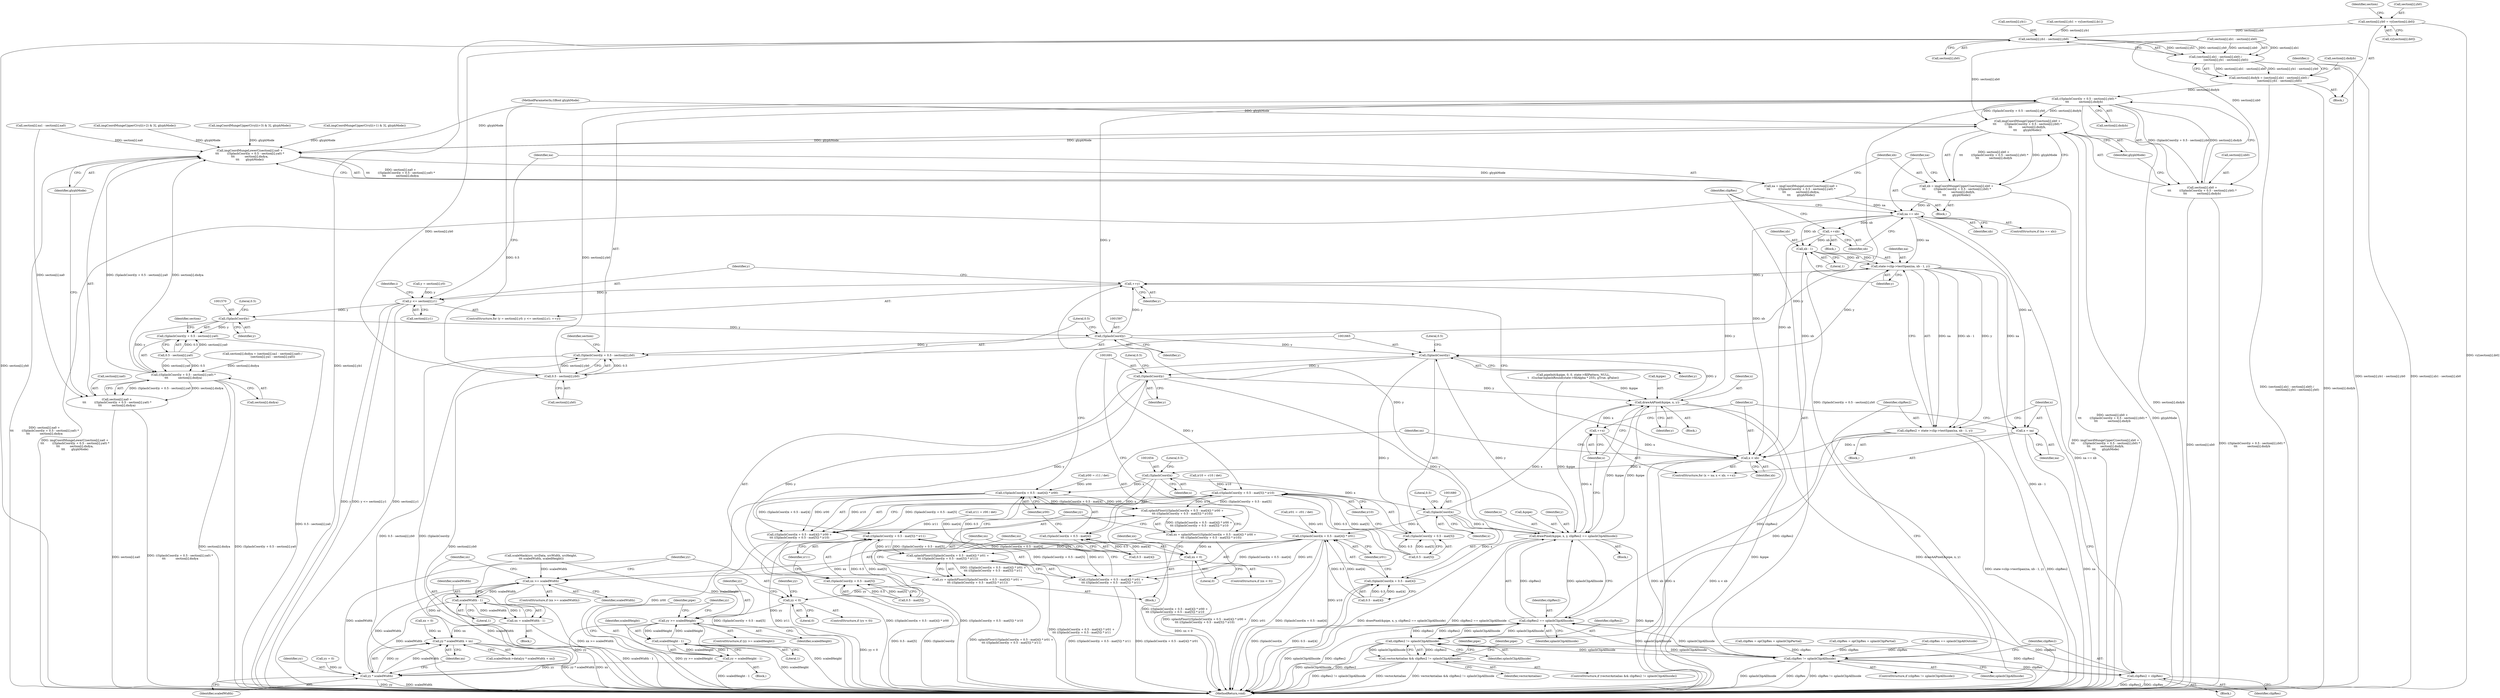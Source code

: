 digraph "0_poppler_a9b8ab4657dec65b8b86c225d12c533ad7e984e2@array" {
"1001355" [label="(Call,section[i].yb0 = vy[section[i].ib0])"];
"1001441" [label="(Call,section[i].yb1 - section[i].yb0)"];
"1001429" [label="(Call,(section[i].xb1 - section[i].xb0) /\n                       (section[i].yb1 - section[i].yb0))"];
"1001423" [label="(Call,section[i].dxdyb = (section[i].xb1 - section[i].xb0) /\n                       (section[i].yb1 - section[i].yb0))"];
"1001594" [label="(Call,((SplashCoord)y + 0.5 - section[i].yb0) *\n\t\t\t           section[i].dxdyb)"];
"1001587" [label="(Call,imgCoordMungeUpperC(section[i].xb0 +\n\t\t\t         ((SplashCoord)y + 0.5 - section[i].yb0) *\n\t\t\t           section[i].dxdyb,\n\t\t\t       glyphMode))"];
"1001560" [label="(Call,imgCoordMungeLowerC(section[i].xa0 +\n\t\t\t         ((SplashCoord)y + 0.5 - section[i].ya0) *\n\t\t\t           section[i].dxdya,\n\t\t\t       glyphMode))"];
"1001558" [label="(Call,xa = imgCoordMungeLowerC(section[i].xa0 +\n\t\t\t         ((SplashCoord)y + 0.5 - section[i].ya0) *\n\t\t\t           section[i].dxdya,\n\t\t\t       glyphMode))"];
"1001613" [label="(Call,xa == xb)"];
"1001617" [label="(Call,++xb)"];
"1001628" [label="(Call,xb - 1)"];
"1001626" [label="(Call,state->clip->testSpan(xa, xb - 1, y))"];
"1001555" [label="(Call,++y)"];
"1001548" [label="(Call,y <= section[i].y1)"];
"1001569" [label="(Call,(SplashCoord)y)"];
"1001567" [label="(Call,((SplashCoord)y + 0.5 - section[i].ya0) *\n\t\t\t           section[i].dxdya)"];
"1001561" [label="(Call,section[i].xa0 +\n\t\t\t         ((SplashCoord)y + 0.5 - section[i].ya0) *\n\t\t\t           section[i].dxdya)"];
"1001568" [label="(Call,(SplashCoord)y + 0.5 - section[i].ya0)"];
"1001596" [label="(Call,(SplashCoord)y)"];
"1001595" [label="(Call,(SplashCoord)y + 0.5 - section[i].yb0)"];
"1001664" [label="(Call,(SplashCoord)y)"];
"1001662" [label="(Call,((SplashCoord)y + 0.5 - mat[5]) * ir10)"];
"1001649" [label="(Call,splashFloor(((SplashCoord)x + 0.5 - mat[4]) * ir00 +\n\t\t\t ((SplashCoord)y + 0.5 - mat[5]) * ir10))"];
"1001647" [label="(Call,xx = splashFloor(((SplashCoord)x + 0.5 - mat[4]) * ir00 +\n\t\t\t ((SplashCoord)y + 0.5 - mat[5]) * ir10))"];
"1001700" [label="(Call,xx < 0)"];
"1001709" [label="(Call,xx >= scaledWidth)"];
"1001715" [label="(Call,scaledWidth - 1)"];
"1001713" [label="(Call,xx = scaledWidth - 1)"];
"1001745" [label="(Call,yy * scaledWidth + xx)"];
"1001746" [label="(Call,yy * scaledWidth)"];
"1001650" [label="(Call,((SplashCoord)x + 0.5 - mat[4]) * ir00 +\n\t\t\t ((SplashCoord)y + 0.5 - mat[5]) * ir10)"];
"1001663" [label="(Call,(SplashCoord)y + 0.5 - mat[5])"];
"1001690" [label="(Call,(SplashCoord)y)"];
"1001688" [label="(Call,((SplashCoord)y + 0.5 - mat[5]) * ir11)"];
"1001675" [label="(Call,splashFloor(((SplashCoord)x + 0.5 - mat[4]) * ir01 +\n\t\t\t ((SplashCoord)y + 0.5 - mat[5]) * ir11))"];
"1001673" [label="(Call,yy = splashFloor(((SplashCoord)x + 0.5 - mat[4]) * ir01 +\n\t\t\t ((SplashCoord)y + 0.5 - mat[5]) * ir11))"];
"1001719" [label="(Call,yy < 0)"];
"1001728" [label="(Call,yy >= scaledHeight)"];
"1001734" [label="(Call,scaledHeight - 1)"];
"1001732" [label="(Call,yy = scaledHeight - 1)"];
"1001676" [label="(Call,((SplashCoord)x + 0.5 - mat[4]) * ir01 +\n\t\t\t ((SplashCoord)y + 0.5 - mat[5]) * ir11)"];
"1001689" [label="(Call,(SplashCoord)y + 0.5 - mat[5])"];
"1001757" [label="(Call,drawAAPixel(&pipe, x, y))"];
"1001644" [label="(Call,++x)"];
"1001641" [label="(Call,x < xb)"];
"1001653" [label="(Call,(SplashCoord)x)"];
"1001651" [label="(Call,((SplashCoord)x + 0.5 - mat[4]) * ir00)"];
"1001652" [label="(Call,(SplashCoord)x + 0.5 - mat[4])"];
"1001679" [label="(Call,(SplashCoord)x)"];
"1001677" [label="(Call,((SplashCoord)x + 0.5 - mat[4]) * ir01)"];
"1001678" [label="(Call,(SplashCoord)x + 0.5 - mat[4])"];
"1001764" [label="(Call,drawPixel(&pipe, x, y, clipRes2 == splashClipAllInside))"];
"1001624" [label="(Call,clipRes2 = state->clip->testSpan(xa, xb - 1, y))"];
"1001753" [label="(Call,clipRes2 != splashClipAllInside)"];
"1001620" [label="(Call,clipRes != splashClipAllInside)"];
"1001634" [label="(Call,clipRes2 = clipRes)"];
"1001769" [label="(Call,clipRes2 == splashClipAllInside)"];
"1001751" [label="(Call,vectorAntialias && clipRes2 != splashClipAllInside)"];
"1001638" [label="(Call,x = xa)"];
"1001585" [label="(Call,xb = imgCoordMungeUpperC(section[i].xb0 +\n\t\t\t         ((SplashCoord)y + 0.5 - section[i].yb0) *\n\t\t\t           section[i].dxdyb,\n\t\t\t       glyphMode))"];
"1001588" [label="(Call,section[i].xb0 +\n\t\t\t         ((SplashCoord)y + 0.5 - section[i].yb0) *\n\t\t\t           section[i].dxdyb)"];
"1001599" [label="(Call,0.5 - section[i].yb0)"];
"1001736" [label="(Literal,1)"];
"1001681" [label="(Identifier,x)"];
"1001687" [label="(Identifier,ir01)"];
"1001718" [label="(ControlStructure,if (yy < 0))"];
"1001682" [label="(Call,0.5 - mat[4])"];
"1001673" [label="(Call,yy = splashFloor(((SplashCoord)x + 0.5 - mat[4]) * ir01 +\n\t\t\t ((SplashCoord)y + 0.5 - mat[5]) * ir11))"];
"1001598" [label="(Identifier,y)"];
"1001730" [label="(Identifier,scaledHeight)"];
"1001371" [label="(Identifier,section)"];
"1001557" [label="(Block,)"];
"1001663" [label="(Call,(SplashCoord)y + 0.5 - mat[5])"];
"1001644" [label="(Call,++x)"];
"1001679" [label="(Call,(SplashCoord)x)"];
"1001430" [label="(Call,section[i].xb1 - section[i].xb0)"];
"1001615" [label="(Identifier,xb)"];
"1001629" [label="(Identifier,xb)"];
"1001733" [label="(Identifier,yy)"];
"1000594" [label="(Call,ir00 = r11 / det)"];
"1001694" [label="(Literal,0.5)"];
"1001573" [label="(Literal,0.5)"];
"1000611" [label="(Call,ir11 = r00 / det)"];
"1001724" [label="(Identifier,yy)"];
"1001752" [label="(Identifier,vectorAntialias)"];
"1001579" [label="(Call,section[i].dxdya)"];
"1001555" [label="(Call,++y)"];
"1001741" [label="(Call,scaledMask->data[yy * scaledWidth + xx])"];
"1001719" [label="(Call,yy < 0)"];
"1001674" [label="(Identifier,yy)"];
"1001735" [label="(Identifier,scaledHeight)"];
"1001620" [label="(Call,clipRes != splashClipAllInside)"];
"1001562" [label="(Call,section[i].xa0)"];
"1001639" [label="(Identifier,x)"];
"1001143" [label="(Call,imgCoordMungeUpperC(vy[(i+1) & 3], glyphMode))"];
"1001651" [label="(Call,((SplashCoord)x + 0.5 - mat[4]) * ir00)"];
"1001750" [label="(ControlStructure,if (vectorAntialias && clipRes2 != splashClipAllInside))"];
"1001759" [label="(Identifier,pipe)"];
"1001381" [label="(Call,section[i].yb1 = vy[section[i].ib1])"];
"1001767" [label="(Identifier,x)"];
"1001525" [label="(Call,clipRes = opClipRes = splashClipPartial)"];
"1001672" [label="(Identifier,ir10)"];
"1001611" [label="(Identifier,glyphMode)"];
"1001657" [label="(Literal,0.5)"];
"1001614" [label="(Identifier,xa)"];
"1001649" [label="(Call,splashFloor(((SplashCoord)x + 0.5 - mat[4]) * ir00 +\n\t\t\t ((SplashCoord)y + 0.5 - mat[5]) * ir10))"];
"1001693" [label="(Call,0.5 - mat[5])"];
"1001423" [label="(Call,section[i].dxdyb = (section[i].xb1 - section[i].xb0) /\n                       (section[i].yb1 - section[i].yb0))"];
"1001621" [label="(Identifier,clipRes)"];
"1001647" [label="(Call,xx = splashFloor(((SplashCoord)x + 0.5 - mat[4]) * ir00 +\n\t\t\t ((SplashCoord)y + 0.5 - mat[5]) * ir10))"];
"1001753" [label="(Call,clipRes2 != splashClipAllInside)"];
"1001765" [label="(Call,&pipe)"];
"1001761" [label="(Identifier,y)"];
"1001646" [label="(Block,)"];
"1001548" [label="(Call,y <= section[i].y1)"];
"1000106" [label="(MethodParameterIn,GBool glyphMode)"];
"1001731" [label="(Block,)"];
"1001677" [label="(Call,((SplashCoord)x + 0.5 - mat[4]) * ir01)"];
"1001585" [label="(Call,xb = imgCoordMungeUpperC(section[i].xb0 +\n\t\t\t         ((SplashCoord)y + 0.5 - section[i].yb0) *\n\t\t\t           section[i].dxdyb,\n\t\t\t       glyphMode))"];
"1001714" [label="(Identifier,xx)"];
"1000599" [label="(Call,ir01 = -r01 / det)"];
"1001729" [label="(Identifier,yy)"];
"1001688" [label="(Call,((SplashCoord)y + 0.5 - mat[5]) * ir11)"];
"1001754" [label="(Identifier,clipRes2)"];
"1001441" [label="(Call,section[i].yb1 - section[i].yb0)"];
"1001627" [label="(Identifier,xa)"];
"1001633" [label="(Block,)"];
"1001624" [label="(Call,clipRes2 = state->clip->testSpan(xa, xb - 1, y))"];
"1001745" [label="(Call,yy * scaledWidth + xx)"];
"1001668" [label="(Literal,0.5)"];
"1001768" [label="(Identifier,y)"];
"1001760" [label="(Identifier,x)"];
"1001630" [label="(Literal,1)"];
"1001662" [label="(Call,((SplashCoord)y + 0.5 - mat[5]) * ir10)"];
"1001556" [label="(Identifier,y)"];
"1001690" [label="(Call,(SplashCoord)y)"];
"1001612" [label="(ControlStructure,if (xa == xb))"];
"1001540" [label="(ControlStructure,for (y = section[i].y0; y <= section[i].y1; ++y))"];
"1001401" [label="(Call,section[i].xa1 - section[i].xa0)"];
"1000605" [label="(Call,ir10 = -r10 / det)"];
"1001356" [label="(Call,section[i].yb0)"];
"1001596" [label="(Call,(SplashCoord)y)"];
"1001675" [label="(Call,splashFloor(((SplashCoord)x + 0.5 - mat[4]) * ir01 +\n\t\t\t ((SplashCoord)y + 0.5 - mat[5]) * ir11))"];
"1001608" [label="(Identifier,section)"];
"1001572" [label="(Call,0.5 - section[i].ya0)"];
"1001599" [label="(Call,0.5 - section[i].yb0)"];
"1001727" [label="(ControlStructure,if (yy >= scaledHeight))"];
"1001702" [label="(Literal,0)"];
"1001739" [label="(Identifier,pipe)"];
"1001569" [label="(Call,(SplashCoord)y)"];
"1001748" [label="(Identifier,scaledWidth)"];
"1001661" [label="(Identifier,ir00)"];
"1001667" [label="(Call,0.5 - mat[5])"];
"1001394" [label="(Call,section[i].dxdya = (section[i].xa1 - section[i].xa0) /\n                       (section[i].ya1 - section[i].ya0))"];
"1001638" [label="(Call,x = xa)"];
"1001642" [label="(Identifier,x)"];
"1001757" [label="(Call,drawAAPixel(&pipe, x, y))"];
"1001452" [label="(Call,pipeInit(&pipe, 0, 0, state->fillPattern, NULL,\n\t   (Guchar)splashRound(state->fillAlpha * 255), gTrue, gFalse))"];
"1001653" [label="(Call,(SplashCoord)x)"];
"1001713" [label="(Call,xx = scaledWidth - 1)"];
"1001749" [label="(Identifier,xx)"];
"1001648" [label="(Identifier,xx)"];
"1001559" [label="(Identifier,xa)"];
"1001289" [label="(Block,)"];
"1001581" [label="(Identifier,section)"];
"1001705" [label="(Identifier,xx)"];
"1001676" [label="(Call,((SplashCoord)x + 0.5 - mat[4]) * ir01 +\n\t\t\t ((SplashCoord)y + 0.5 - mat[5]) * ir11)"];
"1001625" [label="(Identifier,clipRes2)"];
"1001601" [label="(Call,section[i].yb0)"];
"1001634" [label="(Call,clipRes2 = clipRes)"];
"1001626" [label="(Call,state->clip->testSpan(xa, xb - 1, y))"];
"1001716" [label="(Identifier,scaledWidth)"];
"1001619" [label="(ControlStructure,if (clipRes != splashClipAllInside))"];
"1001770" [label="(Identifier,clipRes2)"];
"1001701" [label="(Identifier,xx)"];
"1001637" [label="(ControlStructure,for (x = xa; x < xb; ++x))"];
"1000341" [label="(Call,clipRes == splashClipAllOutside)"];
"1001747" [label="(Identifier,yy)"];
"1001755" [label="(Identifier,splashClipAllInside)"];
"1001678" [label="(Call,(SplashCoord)x + 0.5 - mat[4])"];
"1001704" [label="(Call,xx = 0)"];
"1001429" [label="(Call,(section[i].xb1 - section[i].xb0) /\n                       (section[i].yb1 - section[i].yb0))"];
"1001622" [label="(Identifier,splashClipAllInside)"];
"1001558" [label="(Call,xa = imgCoordMungeLowerC(section[i].xa0 +\n\t\t\t         ((SplashCoord)y + 0.5 - section[i].ya0) *\n\t\t\t           section[i].dxdya,\n\t\t\t       glyphMode))"];
"1001715" [label="(Call,scaledWidth - 1)"];
"1001652" [label="(Call,(SplashCoord)x + 0.5 - mat[4])"];
"1001600" [label="(Literal,0.5)"];
"1001728" [label="(Call,yy >= scaledHeight)"];
"1001769" [label="(Call,clipRes2 == splashClipAllInside)"];
"1001595" [label="(Call,(SplashCoord)y + 0.5 - section[i].yb0)"];
"1000719" [label="(Call,imgCoordMungeUpperC(vy[(i+2) & 3], glyphMode))"];
"1001538" [label="(Identifier,i)"];
"1001571" [label="(Identifier,y)"];
"1001720" [label="(Identifier,yy)"];
"1001655" [label="(Identifier,x)"];
"1001606" [label="(Call,section[i].dxdyb)"];
"1001355" [label="(Call,section[i].yb0 = vy[section[i].ib0])"];
"1001732" [label="(Call,yy = scaledHeight - 1)"];
"1001708" [label="(ControlStructure,if (xx >= scaledWidth))"];
"1001692" [label="(Identifier,y)"];
"1001734" [label="(Call,scaledHeight - 1)"];
"1001656" [label="(Call,0.5 - mat[4])"];
"1001751" [label="(Call,vectorAntialias && clipRes2 != splashClipAllInside)"];
"1001635" [label="(Identifier,clipRes2)"];
"1001640" [label="(Identifier,xa)"];
"1001541" [label="(Call,y = section[i].y0)"];
"1001567" [label="(Call,((SplashCoord)y + 0.5 - section[i].ya0) *\n\t\t\t           section[i].dxdya)"];
"1001710" [label="(Identifier,xx)"];
"1001618" [label="(Identifier,xb)"];
"1001698" [label="(Identifier,ir11)"];
"1001763" [label="(Block,)"];
"1001636" [label="(Identifier,clipRes)"];
"1001683" [label="(Literal,0.5)"];
"1001712" [label="(Block,)"];
"1001584" [label="(Identifier,glyphMode)"];
"1001758" [label="(Call,&pipe)"];
"1001643" [label="(Identifier,xb)"];
"1001568" [label="(Call,(SplashCoord)y + 0.5 - section[i].ya0)"];
"1001764" [label="(Call,drawPixel(&pipe, x, y, clipRes2 == splashClipAllInside))"];
"1001586" [label="(Identifier,xb)"];
"1001709" [label="(Call,xx >= scaledWidth)"];
"1001361" [label="(Call,vy[section[i].ib0])"];
"1001628" [label="(Call,xb - 1)"];
"1001700" [label="(Call,xx < 0)"];
"1001589" [label="(Call,section[i].xb0)"];
"1001717" [label="(Literal,1)"];
"1001550" [label="(Call,section[i].y1)"];
"1001699" [label="(ControlStructure,if (xx < 0))"];
"1001447" [label="(Call,section[i].yb0)"];
"1001442" [label="(Call,section[i].yb1)"];
"1001631" [label="(Identifier,y)"];
"1001588" [label="(Call,section[i].xb0 +\n\t\t\t         ((SplashCoord)y + 0.5 - section[i].yb0) *\n\t\t\t           section[i].dxdyb)"];
"1001499" [label="(Call,clipRes = opClipRes = splashClipPartial)"];
"1001766" [label="(Identifier,pipe)"];
"1001587" [label="(Call,imgCoordMungeUpperC(section[i].xb0 +\n\t\t\t         ((SplashCoord)y + 0.5 - section[i].yb0) *\n\t\t\t           section[i].dxdyb,\n\t\t\t       glyphMode))"];
"1001613" [label="(Call,xa == xb)"];
"1001746" [label="(Call,yy * scaledWidth)"];
"1001723" [label="(Call,yy = 0)"];
"1001711" [label="(Identifier,scaledWidth)"];
"1001774" [label="(MethodReturn,void)"];
"1001641" [label="(Call,x < xb)"];
"1000618" [label="(Call,scaleMask(src, srcData, srcWidth, srcHeight,\n \t\t\t scaledWidth, scaledHeight))"];
"1001594" [label="(Call,((SplashCoord)y + 0.5 - section[i].yb0) *\n\t\t\t           section[i].dxdyb)"];
"1001756" [label="(Block,)"];
"1001288" [label="(Identifier,i)"];
"1001424" [label="(Call,section[i].dxdyb)"];
"1001664" [label="(Call,(SplashCoord)y)"];
"1001650" [label="(Call,((SplashCoord)x + 0.5 - mat[4]) * ir00 +\n\t\t\t ((SplashCoord)y + 0.5 - mat[5]) * ir10)"];
"1001549" [label="(Identifier,y)"];
"1001560" [label="(Call,imgCoordMungeLowerC(section[i].xa0 +\n\t\t\t         ((SplashCoord)y + 0.5 - section[i].ya0) *\n\t\t\t           section[i].dxdya,\n\t\t\t       glyphMode))"];
"1001689" [label="(Call,(SplashCoord)y + 0.5 - mat[5])"];
"1001623" [label="(Block,)"];
"1001721" [label="(Literal,0)"];
"1001771" [label="(Identifier,splashClipAllInside)"];
"1001561" [label="(Call,section[i].xa0 +\n\t\t\t         ((SplashCoord)y + 0.5 - section[i].ya0) *\n\t\t\t           section[i].dxdya)"];
"1001645" [label="(Identifier,x)"];
"1001617" [label="(Call,++xb)"];
"1001012" [label="(Call,imgCoordMungeUpperC(vy[(i+3) & 3], glyphMode))"];
"1001616" [label="(Block,)"];
"1001666" [label="(Identifier,y)"];
"1001355" -> "1001289"  [label="AST: "];
"1001355" -> "1001361"  [label="CFG: "];
"1001356" -> "1001355"  [label="AST: "];
"1001361" -> "1001355"  [label="AST: "];
"1001371" -> "1001355"  [label="CFG: "];
"1001355" -> "1001774"  [label="DDG: vy[section[i].ib0]"];
"1001355" -> "1001441"  [label="DDG: section[i].yb0"];
"1001441" -> "1001429"  [label="AST: "];
"1001441" -> "1001447"  [label="CFG: "];
"1001442" -> "1001441"  [label="AST: "];
"1001447" -> "1001441"  [label="AST: "];
"1001429" -> "1001441"  [label="CFG: "];
"1001441" -> "1001774"  [label="DDG: section[i].yb0"];
"1001441" -> "1001774"  [label="DDG: section[i].yb1"];
"1001441" -> "1001429"  [label="DDG: section[i].yb1"];
"1001441" -> "1001429"  [label="DDG: section[i].yb0"];
"1001381" -> "1001441"  [label="DDG: section[i].yb1"];
"1001441" -> "1001599"  [label="DDG: section[i].yb0"];
"1001429" -> "1001423"  [label="AST: "];
"1001430" -> "1001429"  [label="AST: "];
"1001423" -> "1001429"  [label="CFG: "];
"1001429" -> "1001774"  [label="DDG: section[i].yb1 - section[i].yb0"];
"1001429" -> "1001774"  [label="DDG: section[i].xb1 - section[i].xb0"];
"1001429" -> "1001423"  [label="DDG: section[i].xb1 - section[i].xb0"];
"1001429" -> "1001423"  [label="DDG: section[i].yb1 - section[i].yb0"];
"1001430" -> "1001429"  [label="DDG: section[i].xb1"];
"1001430" -> "1001429"  [label="DDG: section[i].xb0"];
"1001423" -> "1001289"  [label="AST: "];
"1001424" -> "1001423"  [label="AST: "];
"1001288" -> "1001423"  [label="CFG: "];
"1001423" -> "1001774"  [label="DDG: (section[i].xb1 - section[i].xb0) /\n                       (section[i].yb1 - section[i].yb0)"];
"1001423" -> "1001774"  [label="DDG: section[i].dxdyb"];
"1001423" -> "1001594"  [label="DDG: section[i].dxdyb"];
"1001594" -> "1001588"  [label="AST: "];
"1001594" -> "1001606"  [label="CFG: "];
"1001595" -> "1001594"  [label="AST: "];
"1001606" -> "1001594"  [label="AST: "];
"1001588" -> "1001594"  [label="CFG: "];
"1001594" -> "1001774"  [label="DDG: section[i].dxdyb"];
"1001594" -> "1001774"  [label="DDG: (SplashCoord)y + 0.5 - section[i].yb0"];
"1001594" -> "1001587"  [label="DDG: (SplashCoord)y + 0.5 - section[i].yb0"];
"1001594" -> "1001587"  [label="DDG: section[i].dxdyb"];
"1001594" -> "1001588"  [label="DDG: (SplashCoord)y + 0.5 - section[i].yb0"];
"1001594" -> "1001588"  [label="DDG: section[i].dxdyb"];
"1001596" -> "1001594"  [label="DDG: y"];
"1001599" -> "1001594"  [label="DDG: 0.5"];
"1001599" -> "1001594"  [label="DDG: section[i].yb0"];
"1001587" -> "1001585"  [label="AST: "];
"1001587" -> "1001611"  [label="CFG: "];
"1001588" -> "1001587"  [label="AST: "];
"1001611" -> "1001587"  [label="AST: "];
"1001585" -> "1001587"  [label="CFG: "];
"1001587" -> "1001774"  [label="DDG: glyphMode"];
"1001587" -> "1001774"  [label="DDG: section[i].xb0 +\n\t\t\t         ((SplashCoord)y + 0.5 - section[i].yb0) *\n\t\t\t           section[i].dxdyb"];
"1001587" -> "1001560"  [label="DDG: glyphMode"];
"1001587" -> "1001585"  [label="DDG: section[i].xb0 +\n\t\t\t         ((SplashCoord)y + 0.5 - section[i].yb0) *\n\t\t\t           section[i].dxdyb"];
"1001587" -> "1001585"  [label="DDG: glyphMode"];
"1001430" -> "1001587"  [label="DDG: section[i].xb0"];
"1001560" -> "1001587"  [label="DDG: glyphMode"];
"1000106" -> "1001587"  [label="DDG: glyphMode"];
"1001560" -> "1001558"  [label="AST: "];
"1001560" -> "1001584"  [label="CFG: "];
"1001561" -> "1001560"  [label="AST: "];
"1001584" -> "1001560"  [label="AST: "];
"1001558" -> "1001560"  [label="CFG: "];
"1001560" -> "1001774"  [label="DDG: section[i].xa0 +\n\t\t\t         ((SplashCoord)y + 0.5 - section[i].ya0) *\n\t\t\t           section[i].dxdya"];
"1001560" -> "1001558"  [label="DDG: section[i].xa0 +\n\t\t\t         ((SplashCoord)y + 0.5 - section[i].ya0) *\n\t\t\t           section[i].dxdya"];
"1001560" -> "1001558"  [label="DDG: glyphMode"];
"1001401" -> "1001560"  [label="DDG: section[i].xa0"];
"1001567" -> "1001560"  [label="DDG: (SplashCoord)y + 0.5 - section[i].ya0"];
"1001567" -> "1001560"  [label="DDG: section[i].dxdya"];
"1001143" -> "1001560"  [label="DDG: glyphMode"];
"1000719" -> "1001560"  [label="DDG: glyphMode"];
"1001012" -> "1001560"  [label="DDG: glyphMode"];
"1000106" -> "1001560"  [label="DDG: glyphMode"];
"1001558" -> "1001557"  [label="AST: "];
"1001559" -> "1001558"  [label="AST: "];
"1001586" -> "1001558"  [label="CFG: "];
"1001558" -> "1001774"  [label="DDG: imgCoordMungeLowerC(section[i].xa0 +\n\t\t\t         ((SplashCoord)y + 0.5 - section[i].ya0) *\n\t\t\t           section[i].dxdya,\n\t\t\t       glyphMode)"];
"1001558" -> "1001613"  [label="DDG: xa"];
"1001613" -> "1001612"  [label="AST: "];
"1001613" -> "1001615"  [label="CFG: "];
"1001614" -> "1001613"  [label="AST: "];
"1001615" -> "1001613"  [label="AST: "];
"1001618" -> "1001613"  [label="CFG: "];
"1001621" -> "1001613"  [label="CFG: "];
"1001613" -> "1001774"  [label="DDG: xa == xb"];
"1001585" -> "1001613"  [label="DDG: xb"];
"1001613" -> "1001617"  [label="DDG: xb"];
"1001613" -> "1001626"  [label="DDG: xa"];
"1001613" -> "1001628"  [label="DDG: xb"];
"1001613" -> "1001638"  [label="DDG: xa"];
"1001613" -> "1001641"  [label="DDG: xb"];
"1001617" -> "1001616"  [label="AST: "];
"1001617" -> "1001618"  [label="CFG: "];
"1001618" -> "1001617"  [label="AST: "];
"1001621" -> "1001617"  [label="CFG: "];
"1001617" -> "1001628"  [label="DDG: xb"];
"1001617" -> "1001641"  [label="DDG: xb"];
"1001628" -> "1001626"  [label="AST: "];
"1001628" -> "1001630"  [label="CFG: "];
"1001629" -> "1001628"  [label="AST: "];
"1001630" -> "1001628"  [label="AST: "];
"1001631" -> "1001628"  [label="CFG: "];
"1001628" -> "1001626"  [label="DDG: xb"];
"1001628" -> "1001626"  [label="DDG: 1"];
"1001628" -> "1001641"  [label="DDG: xb"];
"1001626" -> "1001624"  [label="AST: "];
"1001626" -> "1001631"  [label="CFG: "];
"1001627" -> "1001626"  [label="AST: "];
"1001631" -> "1001626"  [label="AST: "];
"1001624" -> "1001626"  [label="CFG: "];
"1001626" -> "1001774"  [label="DDG: xb - 1"];
"1001626" -> "1001555"  [label="DDG: y"];
"1001626" -> "1001624"  [label="DDG: xa"];
"1001626" -> "1001624"  [label="DDG: xb - 1"];
"1001626" -> "1001624"  [label="DDG: y"];
"1001596" -> "1001626"  [label="DDG: y"];
"1001626" -> "1001638"  [label="DDG: xa"];
"1001626" -> "1001664"  [label="DDG: y"];
"1001555" -> "1001540"  [label="AST: "];
"1001555" -> "1001556"  [label="CFG: "];
"1001556" -> "1001555"  [label="AST: "];
"1001549" -> "1001555"  [label="CFG: "];
"1001555" -> "1001548"  [label="DDG: y"];
"1001596" -> "1001555"  [label="DDG: y"];
"1001764" -> "1001555"  [label="DDG: y"];
"1001757" -> "1001555"  [label="DDG: y"];
"1001548" -> "1001540"  [label="AST: "];
"1001548" -> "1001550"  [label="CFG: "];
"1001549" -> "1001548"  [label="AST: "];
"1001550" -> "1001548"  [label="AST: "];
"1001559" -> "1001548"  [label="CFG: "];
"1001538" -> "1001548"  [label="CFG: "];
"1001548" -> "1001774"  [label="DDG: y"];
"1001548" -> "1001774"  [label="DDG: y <= section[i].y1"];
"1001548" -> "1001774"  [label="DDG: section[i].y1"];
"1001541" -> "1001548"  [label="DDG: y"];
"1001548" -> "1001569"  [label="DDG: y"];
"1001569" -> "1001568"  [label="AST: "];
"1001569" -> "1001571"  [label="CFG: "];
"1001570" -> "1001569"  [label="AST: "];
"1001571" -> "1001569"  [label="AST: "];
"1001573" -> "1001569"  [label="CFG: "];
"1001569" -> "1001567"  [label="DDG: y"];
"1001569" -> "1001568"  [label="DDG: y"];
"1001569" -> "1001596"  [label="DDG: y"];
"1001567" -> "1001561"  [label="AST: "];
"1001567" -> "1001579"  [label="CFG: "];
"1001568" -> "1001567"  [label="AST: "];
"1001579" -> "1001567"  [label="AST: "];
"1001561" -> "1001567"  [label="CFG: "];
"1001567" -> "1001774"  [label="DDG: section[i].dxdya"];
"1001567" -> "1001774"  [label="DDG: (SplashCoord)y + 0.5 - section[i].ya0"];
"1001567" -> "1001561"  [label="DDG: (SplashCoord)y + 0.5 - section[i].ya0"];
"1001567" -> "1001561"  [label="DDG: section[i].dxdya"];
"1001572" -> "1001567"  [label="DDG: 0.5"];
"1001572" -> "1001567"  [label="DDG: section[i].ya0"];
"1001394" -> "1001567"  [label="DDG: section[i].dxdya"];
"1001562" -> "1001561"  [label="AST: "];
"1001584" -> "1001561"  [label="CFG: "];
"1001561" -> "1001774"  [label="DDG: ((SplashCoord)y + 0.5 - section[i].ya0) *\n\t\t\t           section[i].dxdya"];
"1001561" -> "1001774"  [label="DDG: section[i].xa0"];
"1001401" -> "1001561"  [label="DDG: section[i].xa0"];
"1001568" -> "1001572"  [label="CFG: "];
"1001572" -> "1001568"  [label="AST: "];
"1001581" -> "1001568"  [label="CFG: "];
"1001568" -> "1001774"  [label="DDG: 0.5 - section[i].ya0"];
"1001572" -> "1001568"  [label="DDG: 0.5"];
"1001572" -> "1001568"  [label="DDG: section[i].ya0"];
"1001596" -> "1001595"  [label="AST: "];
"1001596" -> "1001598"  [label="CFG: "];
"1001597" -> "1001596"  [label="AST: "];
"1001598" -> "1001596"  [label="AST: "];
"1001600" -> "1001596"  [label="CFG: "];
"1001596" -> "1001595"  [label="DDG: y"];
"1001596" -> "1001664"  [label="DDG: y"];
"1001595" -> "1001599"  [label="CFG: "];
"1001599" -> "1001595"  [label="AST: "];
"1001608" -> "1001595"  [label="CFG: "];
"1001595" -> "1001774"  [label="DDG: 0.5 - section[i].yb0"];
"1001595" -> "1001774"  [label="DDG: (SplashCoord)y"];
"1001599" -> "1001595"  [label="DDG: 0.5"];
"1001599" -> "1001595"  [label="DDG: section[i].yb0"];
"1001664" -> "1001663"  [label="AST: "];
"1001664" -> "1001666"  [label="CFG: "];
"1001665" -> "1001664"  [label="AST: "];
"1001666" -> "1001664"  [label="AST: "];
"1001668" -> "1001664"  [label="CFG: "];
"1001664" -> "1001662"  [label="DDG: y"];
"1001664" -> "1001663"  [label="DDG: y"];
"1001764" -> "1001664"  [label="DDG: y"];
"1001757" -> "1001664"  [label="DDG: y"];
"1001664" -> "1001690"  [label="DDG: y"];
"1001662" -> "1001650"  [label="AST: "];
"1001662" -> "1001672"  [label="CFG: "];
"1001663" -> "1001662"  [label="AST: "];
"1001672" -> "1001662"  [label="AST: "];
"1001650" -> "1001662"  [label="CFG: "];
"1001662" -> "1001774"  [label="DDG: ir10"];
"1001662" -> "1001649"  [label="DDG: (SplashCoord)y + 0.5 - mat[5]"];
"1001662" -> "1001649"  [label="DDG: ir10"];
"1001662" -> "1001650"  [label="DDG: (SplashCoord)y + 0.5 - mat[5]"];
"1001662" -> "1001650"  [label="DDG: ir10"];
"1001667" -> "1001662"  [label="DDG: 0.5"];
"1001667" -> "1001662"  [label="DDG: mat[5]"];
"1000605" -> "1001662"  [label="DDG: ir10"];
"1001649" -> "1001647"  [label="AST: "];
"1001649" -> "1001650"  [label="CFG: "];
"1001650" -> "1001649"  [label="AST: "];
"1001647" -> "1001649"  [label="CFG: "];
"1001649" -> "1001774"  [label="DDG: ((SplashCoord)x + 0.5 - mat[4]) * ir00 +\n\t\t\t ((SplashCoord)y + 0.5 - mat[5]) * ir10"];
"1001649" -> "1001647"  [label="DDG: ((SplashCoord)x + 0.5 - mat[4]) * ir00 +\n\t\t\t ((SplashCoord)y + 0.5 - mat[5]) * ir10"];
"1001651" -> "1001649"  [label="DDG: (SplashCoord)x + 0.5 - mat[4]"];
"1001651" -> "1001649"  [label="DDG: ir00"];
"1001647" -> "1001646"  [label="AST: "];
"1001648" -> "1001647"  [label="AST: "];
"1001674" -> "1001647"  [label="CFG: "];
"1001647" -> "1001774"  [label="DDG: splashFloor(((SplashCoord)x + 0.5 - mat[4]) * ir00 +\n\t\t\t ((SplashCoord)y + 0.5 - mat[5]) * ir10)"];
"1001647" -> "1001700"  [label="DDG: xx"];
"1001700" -> "1001699"  [label="AST: "];
"1001700" -> "1001702"  [label="CFG: "];
"1001701" -> "1001700"  [label="AST: "];
"1001702" -> "1001700"  [label="AST: "];
"1001705" -> "1001700"  [label="CFG: "];
"1001710" -> "1001700"  [label="CFG: "];
"1001700" -> "1001774"  [label="DDG: xx < 0"];
"1001700" -> "1001709"  [label="DDG: xx"];
"1001709" -> "1001708"  [label="AST: "];
"1001709" -> "1001711"  [label="CFG: "];
"1001710" -> "1001709"  [label="AST: "];
"1001711" -> "1001709"  [label="AST: "];
"1001714" -> "1001709"  [label="CFG: "];
"1001720" -> "1001709"  [label="CFG: "];
"1001709" -> "1001774"  [label="DDG: xx >= scaledWidth"];
"1000618" -> "1001709"  [label="DDG: scaledWidth"];
"1001746" -> "1001709"  [label="DDG: scaledWidth"];
"1001709" -> "1001715"  [label="DDG: scaledWidth"];
"1001709" -> "1001746"  [label="DDG: scaledWidth"];
"1001709" -> "1001745"  [label="DDG: xx"];
"1001715" -> "1001713"  [label="AST: "];
"1001715" -> "1001717"  [label="CFG: "];
"1001716" -> "1001715"  [label="AST: "];
"1001717" -> "1001715"  [label="AST: "];
"1001713" -> "1001715"  [label="CFG: "];
"1001715" -> "1001713"  [label="DDG: scaledWidth"];
"1001715" -> "1001713"  [label="DDG: 1"];
"1001715" -> "1001746"  [label="DDG: scaledWidth"];
"1001713" -> "1001712"  [label="AST: "];
"1001714" -> "1001713"  [label="AST: "];
"1001720" -> "1001713"  [label="CFG: "];
"1001713" -> "1001774"  [label="DDG: scaledWidth - 1"];
"1001713" -> "1001745"  [label="DDG: xx"];
"1001745" -> "1001741"  [label="AST: "];
"1001745" -> "1001749"  [label="CFG: "];
"1001746" -> "1001745"  [label="AST: "];
"1001749" -> "1001745"  [label="AST: "];
"1001741" -> "1001745"  [label="CFG: "];
"1001745" -> "1001774"  [label="DDG: xx"];
"1001745" -> "1001774"  [label="DDG: yy * scaledWidth"];
"1001746" -> "1001745"  [label="DDG: yy"];
"1001746" -> "1001745"  [label="DDG: scaledWidth"];
"1001704" -> "1001745"  [label="DDG: xx"];
"1001746" -> "1001748"  [label="CFG: "];
"1001747" -> "1001746"  [label="AST: "];
"1001748" -> "1001746"  [label="AST: "];
"1001749" -> "1001746"  [label="CFG: "];
"1001746" -> "1001774"  [label="DDG: yy"];
"1001746" -> "1001774"  [label="DDG: scaledWidth"];
"1001723" -> "1001746"  [label="DDG: yy"];
"1001728" -> "1001746"  [label="DDG: yy"];
"1001732" -> "1001746"  [label="DDG: yy"];
"1000618" -> "1001746"  [label="DDG: scaledWidth"];
"1001651" -> "1001650"  [label="AST: "];
"1001650" -> "1001774"  [label="DDG: ((SplashCoord)y + 0.5 - mat[5]) * ir10"];
"1001650" -> "1001774"  [label="DDG: ((SplashCoord)x + 0.5 - mat[4]) * ir00"];
"1001651" -> "1001650"  [label="DDG: (SplashCoord)x + 0.5 - mat[4]"];
"1001651" -> "1001650"  [label="DDG: ir00"];
"1001663" -> "1001667"  [label="CFG: "];
"1001667" -> "1001663"  [label="AST: "];
"1001672" -> "1001663"  [label="CFG: "];
"1001667" -> "1001663"  [label="DDG: 0.5"];
"1001667" -> "1001663"  [label="DDG: mat[5]"];
"1001690" -> "1001689"  [label="AST: "];
"1001690" -> "1001692"  [label="CFG: "];
"1001691" -> "1001690"  [label="AST: "];
"1001692" -> "1001690"  [label="AST: "];
"1001694" -> "1001690"  [label="CFG: "];
"1001690" -> "1001688"  [label="DDG: y"];
"1001690" -> "1001689"  [label="DDG: y"];
"1001690" -> "1001757"  [label="DDG: y"];
"1001690" -> "1001764"  [label="DDG: y"];
"1001688" -> "1001676"  [label="AST: "];
"1001688" -> "1001698"  [label="CFG: "];
"1001689" -> "1001688"  [label="AST: "];
"1001698" -> "1001688"  [label="AST: "];
"1001676" -> "1001688"  [label="CFG: "];
"1001688" -> "1001774"  [label="DDG: (SplashCoord)y + 0.5 - mat[5]"];
"1001688" -> "1001774"  [label="DDG: ir11"];
"1001688" -> "1001675"  [label="DDG: (SplashCoord)y + 0.5 - mat[5]"];
"1001688" -> "1001675"  [label="DDG: ir11"];
"1001688" -> "1001676"  [label="DDG: (SplashCoord)y + 0.5 - mat[5]"];
"1001688" -> "1001676"  [label="DDG: ir11"];
"1001693" -> "1001688"  [label="DDG: 0.5"];
"1001693" -> "1001688"  [label="DDG: mat[5]"];
"1000611" -> "1001688"  [label="DDG: ir11"];
"1001675" -> "1001673"  [label="AST: "];
"1001675" -> "1001676"  [label="CFG: "];
"1001676" -> "1001675"  [label="AST: "];
"1001673" -> "1001675"  [label="CFG: "];
"1001675" -> "1001774"  [label="DDG: ((SplashCoord)x + 0.5 - mat[4]) * ir01 +\n\t\t\t ((SplashCoord)y + 0.5 - mat[5]) * ir11"];
"1001675" -> "1001673"  [label="DDG: ((SplashCoord)x + 0.5 - mat[4]) * ir01 +\n\t\t\t ((SplashCoord)y + 0.5 - mat[5]) * ir11"];
"1001677" -> "1001675"  [label="DDG: (SplashCoord)x + 0.5 - mat[4]"];
"1001677" -> "1001675"  [label="DDG: ir01"];
"1001673" -> "1001646"  [label="AST: "];
"1001674" -> "1001673"  [label="AST: "];
"1001701" -> "1001673"  [label="CFG: "];
"1001673" -> "1001774"  [label="DDG: splashFloor(((SplashCoord)x + 0.5 - mat[4]) * ir01 +\n\t\t\t ((SplashCoord)y + 0.5 - mat[5]) * ir11)"];
"1001673" -> "1001719"  [label="DDG: yy"];
"1001719" -> "1001718"  [label="AST: "];
"1001719" -> "1001721"  [label="CFG: "];
"1001720" -> "1001719"  [label="AST: "];
"1001721" -> "1001719"  [label="AST: "];
"1001724" -> "1001719"  [label="CFG: "];
"1001729" -> "1001719"  [label="CFG: "];
"1001719" -> "1001774"  [label="DDG: yy < 0"];
"1001719" -> "1001728"  [label="DDG: yy"];
"1001728" -> "1001727"  [label="AST: "];
"1001728" -> "1001730"  [label="CFG: "];
"1001729" -> "1001728"  [label="AST: "];
"1001730" -> "1001728"  [label="AST: "];
"1001733" -> "1001728"  [label="CFG: "];
"1001739" -> "1001728"  [label="CFG: "];
"1001728" -> "1001774"  [label="DDG: scaledHeight"];
"1001728" -> "1001774"  [label="DDG: yy >= scaledHeight"];
"1001734" -> "1001728"  [label="DDG: scaledHeight"];
"1000618" -> "1001728"  [label="DDG: scaledHeight"];
"1001728" -> "1001734"  [label="DDG: scaledHeight"];
"1001734" -> "1001732"  [label="AST: "];
"1001734" -> "1001736"  [label="CFG: "];
"1001735" -> "1001734"  [label="AST: "];
"1001736" -> "1001734"  [label="AST: "];
"1001732" -> "1001734"  [label="CFG: "];
"1001734" -> "1001774"  [label="DDG: scaledHeight"];
"1001734" -> "1001732"  [label="DDG: scaledHeight"];
"1001734" -> "1001732"  [label="DDG: 1"];
"1001732" -> "1001731"  [label="AST: "];
"1001733" -> "1001732"  [label="AST: "];
"1001739" -> "1001732"  [label="CFG: "];
"1001732" -> "1001774"  [label="DDG: scaledHeight - 1"];
"1001677" -> "1001676"  [label="AST: "];
"1001676" -> "1001774"  [label="DDG: ((SplashCoord)y + 0.5 - mat[5]) * ir11"];
"1001676" -> "1001774"  [label="DDG: ((SplashCoord)x + 0.5 - mat[4]) * ir01"];
"1001677" -> "1001676"  [label="DDG: (SplashCoord)x + 0.5 - mat[4]"];
"1001677" -> "1001676"  [label="DDG: ir01"];
"1001689" -> "1001693"  [label="CFG: "];
"1001693" -> "1001689"  [label="AST: "];
"1001698" -> "1001689"  [label="CFG: "];
"1001689" -> "1001774"  [label="DDG: 0.5 - mat[5]"];
"1001689" -> "1001774"  [label="DDG: (SplashCoord)y"];
"1001693" -> "1001689"  [label="DDG: 0.5"];
"1001693" -> "1001689"  [label="DDG: mat[5]"];
"1001757" -> "1001756"  [label="AST: "];
"1001757" -> "1001761"  [label="CFG: "];
"1001758" -> "1001757"  [label="AST: "];
"1001760" -> "1001757"  [label="AST: "];
"1001761" -> "1001757"  [label="AST: "];
"1001645" -> "1001757"  [label="CFG: "];
"1001757" -> "1001774"  [label="DDG: &pipe"];
"1001757" -> "1001774"  [label="DDG: drawAAPixel(&pipe, x, y)"];
"1001757" -> "1001644"  [label="DDG: x"];
"1001452" -> "1001757"  [label="DDG: &pipe"];
"1001764" -> "1001757"  [label="DDG: &pipe"];
"1001679" -> "1001757"  [label="DDG: x"];
"1001757" -> "1001764"  [label="DDG: &pipe"];
"1001644" -> "1001637"  [label="AST: "];
"1001644" -> "1001645"  [label="CFG: "];
"1001645" -> "1001644"  [label="AST: "];
"1001642" -> "1001644"  [label="CFG: "];
"1001644" -> "1001641"  [label="DDG: x"];
"1001764" -> "1001644"  [label="DDG: x"];
"1001641" -> "1001637"  [label="AST: "];
"1001641" -> "1001643"  [label="CFG: "];
"1001642" -> "1001641"  [label="AST: "];
"1001643" -> "1001641"  [label="AST: "];
"1001648" -> "1001641"  [label="CFG: "];
"1001556" -> "1001641"  [label="CFG: "];
"1001641" -> "1001774"  [label="DDG: xb"];
"1001641" -> "1001774"  [label="DDG: x"];
"1001641" -> "1001774"  [label="DDG: x < xb"];
"1001638" -> "1001641"  [label="DDG: x"];
"1001641" -> "1001653"  [label="DDG: x"];
"1001653" -> "1001652"  [label="AST: "];
"1001653" -> "1001655"  [label="CFG: "];
"1001654" -> "1001653"  [label="AST: "];
"1001655" -> "1001653"  [label="AST: "];
"1001657" -> "1001653"  [label="CFG: "];
"1001653" -> "1001651"  [label="DDG: x"];
"1001653" -> "1001652"  [label="DDG: x"];
"1001653" -> "1001679"  [label="DDG: x"];
"1001651" -> "1001661"  [label="CFG: "];
"1001652" -> "1001651"  [label="AST: "];
"1001661" -> "1001651"  [label="AST: "];
"1001665" -> "1001651"  [label="CFG: "];
"1001651" -> "1001774"  [label="DDG: ir00"];
"1001656" -> "1001651"  [label="DDG: 0.5"];
"1001656" -> "1001651"  [label="DDG: mat[4]"];
"1000594" -> "1001651"  [label="DDG: ir00"];
"1001652" -> "1001656"  [label="CFG: "];
"1001656" -> "1001652"  [label="AST: "];
"1001661" -> "1001652"  [label="CFG: "];
"1001656" -> "1001652"  [label="DDG: 0.5"];
"1001656" -> "1001652"  [label="DDG: mat[4]"];
"1001679" -> "1001678"  [label="AST: "];
"1001679" -> "1001681"  [label="CFG: "];
"1001680" -> "1001679"  [label="AST: "];
"1001681" -> "1001679"  [label="AST: "];
"1001683" -> "1001679"  [label="CFG: "];
"1001679" -> "1001677"  [label="DDG: x"];
"1001679" -> "1001678"  [label="DDG: x"];
"1001679" -> "1001764"  [label="DDG: x"];
"1001677" -> "1001687"  [label="CFG: "];
"1001678" -> "1001677"  [label="AST: "];
"1001687" -> "1001677"  [label="AST: "];
"1001691" -> "1001677"  [label="CFG: "];
"1001677" -> "1001774"  [label="DDG: (SplashCoord)x + 0.5 - mat[4]"];
"1001677" -> "1001774"  [label="DDG: ir01"];
"1001682" -> "1001677"  [label="DDG: 0.5"];
"1001682" -> "1001677"  [label="DDG: mat[4]"];
"1000599" -> "1001677"  [label="DDG: ir01"];
"1001678" -> "1001682"  [label="CFG: "];
"1001682" -> "1001678"  [label="AST: "];
"1001687" -> "1001678"  [label="CFG: "];
"1001678" -> "1001774"  [label="DDG: 0.5 - mat[4]"];
"1001678" -> "1001774"  [label="DDG: (SplashCoord)x"];
"1001682" -> "1001678"  [label="DDG: 0.5"];
"1001682" -> "1001678"  [label="DDG: mat[4]"];
"1001764" -> "1001763"  [label="AST: "];
"1001764" -> "1001769"  [label="CFG: "];
"1001765" -> "1001764"  [label="AST: "];
"1001767" -> "1001764"  [label="AST: "];
"1001768" -> "1001764"  [label="AST: "];
"1001769" -> "1001764"  [label="AST: "];
"1001645" -> "1001764"  [label="CFG: "];
"1001764" -> "1001774"  [label="DDG: drawPixel(&pipe, x, y, clipRes2 == splashClipAllInside)"];
"1001764" -> "1001774"  [label="DDG: clipRes2 == splashClipAllInside"];
"1001764" -> "1001774"  [label="DDG: &pipe"];
"1001452" -> "1001764"  [label="DDG: &pipe"];
"1001769" -> "1001764"  [label="DDG: clipRes2"];
"1001769" -> "1001764"  [label="DDG: splashClipAllInside"];
"1001624" -> "1001623"  [label="AST: "];
"1001625" -> "1001624"  [label="AST: "];
"1001639" -> "1001624"  [label="CFG: "];
"1001624" -> "1001774"  [label="DDG: state->clip->testSpan(xa, xb - 1, y)"];
"1001624" -> "1001774"  [label="DDG: clipRes2"];
"1001624" -> "1001753"  [label="DDG: clipRes2"];
"1001624" -> "1001769"  [label="DDG: clipRes2"];
"1001753" -> "1001751"  [label="AST: "];
"1001753" -> "1001755"  [label="CFG: "];
"1001754" -> "1001753"  [label="AST: "];
"1001755" -> "1001753"  [label="AST: "];
"1001751" -> "1001753"  [label="CFG: "];
"1001753" -> "1001774"  [label="DDG: splashClipAllInside"];
"1001753" -> "1001774"  [label="DDG: clipRes2"];
"1001753" -> "1001620"  [label="DDG: splashClipAllInside"];
"1001753" -> "1001751"  [label="DDG: clipRes2"];
"1001753" -> "1001751"  [label="DDG: splashClipAllInside"];
"1001634" -> "1001753"  [label="DDG: clipRes2"];
"1001769" -> "1001753"  [label="DDG: clipRes2"];
"1001769" -> "1001753"  [label="DDG: splashClipAllInside"];
"1001620" -> "1001753"  [label="DDG: splashClipAllInside"];
"1001753" -> "1001769"  [label="DDG: clipRes2"];
"1001753" -> "1001769"  [label="DDG: splashClipAllInside"];
"1001620" -> "1001619"  [label="AST: "];
"1001620" -> "1001622"  [label="CFG: "];
"1001621" -> "1001620"  [label="AST: "];
"1001622" -> "1001620"  [label="AST: "];
"1001625" -> "1001620"  [label="CFG: "];
"1001635" -> "1001620"  [label="CFG: "];
"1001620" -> "1001774"  [label="DDG: clipRes"];
"1001620" -> "1001774"  [label="DDG: clipRes != splashClipAllInside"];
"1001620" -> "1001774"  [label="DDG: splashClipAllInside"];
"1001525" -> "1001620"  [label="DDG: clipRes"];
"1000341" -> "1001620"  [label="DDG: clipRes"];
"1001499" -> "1001620"  [label="DDG: clipRes"];
"1001769" -> "1001620"  [label="DDG: splashClipAllInside"];
"1001620" -> "1001634"  [label="DDG: clipRes"];
"1001620" -> "1001769"  [label="DDG: splashClipAllInside"];
"1001634" -> "1001633"  [label="AST: "];
"1001634" -> "1001636"  [label="CFG: "];
"1001635" -> "1001634"  [label="AST: "];
"1001636" -> "1001634"  [label="AST: "];
"1001639" -> "1001634"  [label="CFG: "];
"1001634" -> "1001774"  [label="DDG: clipRes"];
"1001634" -> "1001774"  [label="DDG: clipRes2"];
"1001634" -> "1001769"  [label="DDG: clipRes2"];
"1001769" -> "1001771"  [label="CFG: "];
"1001770" -> "1001769"  [label="AST: "];
"1001771" -> "1001769"  [label="AST: "];
"1001769" -> "1001774"  [label="DDG: splashClipAllInside"];
"1001769" -> "1001774"  [label="DDG: clipRes2"];
"1001751" -> "1001750"  [label="AST: "];
"1001751" -> "1001752"  [label="CFG: "];
"1001752" -> "1001751"  [label="AST: "];
"1001759" -> "1001751"  [label="CFG: "];
"1001766" -> "1001751"  [label="CFG: "];
"1001751" -> "1001774"  [label="DDG: vectorAntialias"];
"1001751" -> "1001774"  [label="DDG: vectorAntialias && clipRes2 != splashClipAllInside"];
"1001751" -> "1001774"  [label="DDG: clipRes2 != splashClipAllInside"];
"1001638" -> "1001637"  [label="AST: "];
"1001638" -> "1001640"  [label="CFG: "];
"1001639" -> "1001638"  [label="AST: "];
"1001640" -> "1001638"  [label="AST: "];
"1001642" -> "1001638"  [label="CFG: "];
"1001638" -> "1001774"  [label="DDG: xa"];
"1001585" -> "1001557"  [label="AST: "];
"1001586" -> "1001585"  [label="AST: "];
"1001614" -> "1001585"  [label="CFG: "];
"1001585" -> "1001774"  [label="DDG: imgCoordMungeUpperC(section[i].xb0 +\n\t\t\t         ((SplashCoord)y + 0.5 - section[i].yb0) *\n\t\t\t           section[i].dxdyb,\n\t\t\t       glyphMode)"];
"1001589" -> "1001588"  [label="AST: "];
"1001611" -> "1001588"  [label="CFG: "];
"1001588" -> "1001774"  [label="DDG: section[i].xb0"];
"1001588" -> "1001774"  [label="DDG: ((SplashCoord)y + 0.5 - section[i].yb0) *\n\t\t\t           section[i].dxdyb"];
"1001430" -> "1001588"  [label="DDG: section[i].xb0"];
"1001599" -> "1001601"  [label="CFG: "];
"1001600" -> "1001599"  [label="AST: "];
"1001601" -> "1001599"  [label="AST: "];
"1001599" -> "1001774"  [label="DDG: section[i].yb0"];
}
